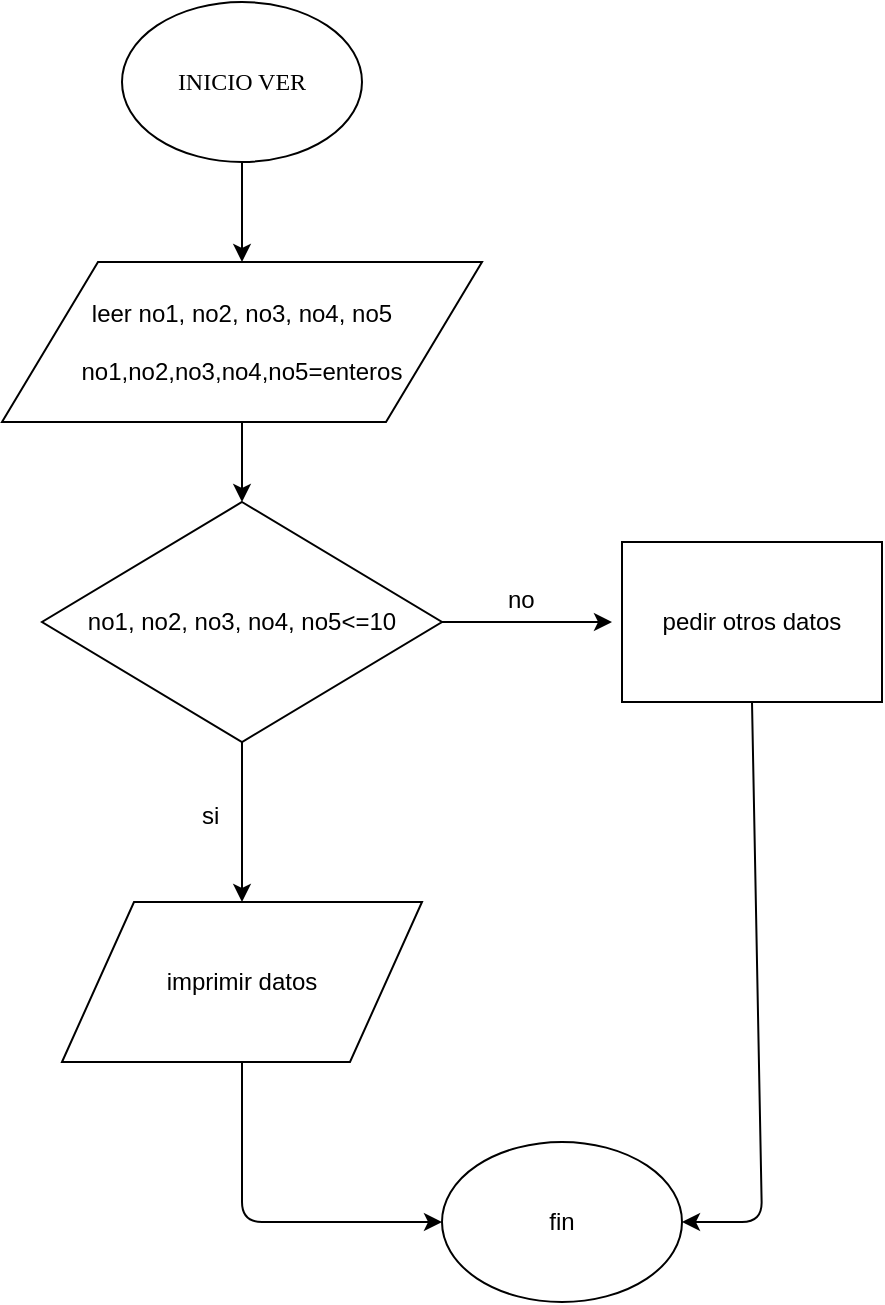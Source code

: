 <mxfile pages="5" version="11.2.5" type="github"><diagram id="EAOa6boStYO5__QVhMZz" name="Page-2"><mxGraphModel dx="830" dy="704" grid="1" gridSize="10" guides="1" tooltips="1" connect="1" arrows="1" fold="1" page="1" pageScale="1" pageWidth="827" pageHeight="1169" math="0" shadow="0"><root><mxCell id="o4rTrAfQJMwkexdsYxAM-0"/><mxCell id="o4rTrAfQJMwkexdsYxAM-1" parent="o4rTrAfQJMwkexdsYxAM-0"/><mxCell id="gjyjgfSuGO4i-wPhQVOp-0" value="&lt;pre&gt;&lt;font face=&quot;Verdana&quot;&gt;INICIO VER&lt;/font&gt;&lt;/pre&gt;" style="ellipse;whiteSpace=wrap;html=1;" vertex="1" parent="o4rTrAfQJMwkexdsYxAM-1"><mxGeometry x="360" y="30" width="120" height="80" as="geometry"/></mxCell><mxCell id="gjyjgfSuGO4i-wPhQVOp-18" value="fin" style="ellipse;whiteSpace=wrap;html=1;" vertex="1" parent="o4rTrAfQJMwkexdsYxAM-1"><mxGeometry x="520" y="600" width="120" height="80" as="geometry"/></mxCell><mxCell id="gjyjgfSuGO4i-wPhQVOp-1" style="edgeStyle=orthogonalEdgeStyle;rounded=0;orthogonalLoop=1;jettySize=auto;html=1;exitX=0.5;exitY=1;exitDx=0;exitDy=0;" edge="1" parent="o4rTrAfQJMwkexdsYxAM-1" source="gjyjgfSuGO4i-wPhQVOp-0" target="gjyjgfSuGO4i-wPhQVOp-2"><mxGeometry relative="1" as="geometry"><mxPoint x="420" y="160" as="targetPoint"/></mxGeometry></mxCell><mxCell id="gjyjgfSuGO4i-wPhQVOp-4" style="edgeStyle=orthogonalEdgeStyle;rounded=0;orthogonalLoop=1;jettySize=auto;html=1;exitX=0.5;exitY=1;exitDx=0;exitDy=0;entryX=0.5;entryY=0;entryDx=0;entryDy=0;" edge="1" parent="o4rTrAfQJMwkexdsYxAM-1" source="gjyjgfSuGO4i-wPhQVOp-2"><mxGeometry relative="1" as="geometry"><mxPoint x="420" y="280" as="targetPoint"/></mxGeometry></mxCell><mxCell id="gjyjgfSuGO4i-wPhQVOp-2" value="leer no1, no2, no3, no4, no5&lt;br&gt;&lt;br&gt;no1,no2,no3,no4,no5=enteros" style="shape=parallelogram;perimeter=parallelogramPerimeter;whiteSpace=wrap;html=1;" vertex="1" parent="o4rTrAfQJMwkexdsYxAM-1"><mxGeometry x="300" y="160" width="240" height="80" as="geometry"/></mxCell><mxCell id="gjyjgfSuGO4i-wPhQVOp-7" value="" style="edgeStyle=orthogonalEdgeStyle;rounded=0;orthogonalLoop=1;jettySize=auto;html=1;entryX=0;entryY=0.5;entryDx=0;entryDy=0;" edge="1" parent="o4rTrAfQJMwkexdsYxAM-1" source="gjyjgfSuGO4i-wPhQVOp-5"><mxGeometry relative="1" as="geometry"><mxPoint x="605" y="340" as="targetPoint"/></mxGeometry></mxCell><mxCell id="gjyjgfSuGO4i-wPhQVOp-9" value="" style="edgeStyle=orthogonalEdgeStyle;rounded=0;orthogonalLoop=1;jettySize=auto;html=1;" edge="1" parent="o4rTrAfQJMwkexdsYxAM-1" source="gjyjgfSuGO4i-wPhQVOp-5"><mxGeometry relative="1" as="geometry"><mxPoint x="420" y="480" as="targetPoint"/></mxGeometry></mxCell><mxCell id="gjyjgfSuGO4i-wPhQVOp-5" value="no1, no2, no3, no4, no5&amp;lt;=10" style="rhombus;whiteSpace=wrap;html=1;" vertex="1" parent="o4rTrAfQJMwkexdsYxAM-1"><mxGeometry x="320" y="280" width="200" height="120" as="geometry"/></mxCell><mxCell id="gjyjgfSuGO4i-wPhQVOp-10" value="no" style="text;html=1;resizable=0;points=[];autosize=1;align=left;verticalAlign=top;spacingTop=-4;" vertex="1" parent="o4rTrAfQJMwkexdsYxAM-1"><mxGeometry x="551" y="319" width="30" height="20" as="geometry"/></mxCell><mxCell id="gjyjgfSuGO4i-wPhQVOp-11" value="si" style="text;html=1;resizable=0;points=[];autosize=1;align=left;verticalAlign=top;spacingTop=-4;" vertex="1" parent="o4rTrAfQJMwkexdsYxAM-1"><mxGeometry x="398" y="427" width="20" height="20" as="geometry"/></mxCell><mxCell id="gjyjgfSuGO4i-wPhQVOp-12" value="imprimir datos" style="shape=parallelogram;perimeter=parallelogramPerimeter;whiteSpace=wrap;html=1;" vertex="1" parent="o4rTrAfQJMwkexdsYxAM-1"><mxGeometry x="330" y="480" width="180" height="80" as="geometry"/></mxCell><mxCell id="gjyjgfSuGO4i-wPhQVOp-15" value="pedir otros datos" style="rounded=0;whiteSpace=wrap;html=1;" vertex="1" parent="o4rTrAfQJMwkexdsYxAM-1"><mxGeometry x="610" y="300" width="130" height="80" as="geometry"/></mxCell><mxCell id="gjyjgfSuGO4i-wPhQVOp-20" value="" style="endArrow=classic;html=1;entryX=0;entryY=0.5;entryDx=0;entryDy=0;exitX=0.5;exitY=1;exitDx=0;exitDy=0;" edge="1" parent="o4rTrAfQJMwkexdsYxAM-1" source="gjyjgfSuGO4i-wPhQVOp-12" target="gjyjgfSuGO4i-wPhQVOp-18"><mxGeometry width="50" height="50" relative="1" as="geometry"><mxPoint x="320" y="750" as="sourcePoint"/><mxPoint x="370" y="700" as="targetPoint"/><Array as="points"><mxPoint x="420" y="640"/></Array></mxGeometry></mxCell><mxCell id="gjyjgfSuGO4i-wPhQVOp-21" value="" style="endArrow=classic;html=1;entryX=1;entryY=0.5;entryDx=0;entryDy=0;exitX=0.5;exitY=1;exitDx=0;exitDy=0;" edge="1" parent="o4rTrAfQJMwkexdsYxAM-1" source="gjyjgfSuGO4i-wPhQVOp-15" target="gjyjgfSuGO4i-wPhQVOp-18"><mxGeometry width="50" height="50" relative="1" as="geometry"><mxPoint x="320" y="750" as="sourcePoint"/><mxPoint x="370" y="700" as="targetPoint"/><Array as="points"><mxPoint x="680" y="640"/></Array></mxGeometry></mxCell></root></mxGraphModel></diagram><diagram id="rBzYNPcxoPpbMtvh7lHF" name="Page-3"><mxGraphModel dx="830" dy="704" grid="1" gridSize="10" guides="1" tooltips="1" connect="1" arrows="1" fold="1" page="1" pageScale="1" pageWidth="827" pageHeight="1169" math="0" shadow="0"><root><mxCell id="BUvI8DIsn0kCJpy9rNrR-0"/><mxCell id="BUvI8DIsn0kCJpy9rNrR-1" parent="BUvI8DIsn0kCJpy9rNrR-0"/><mxCell id="snjhuenKY1E0tKWeEoSO-0" style="edgeStyle=orthogonalEdgeStyle;rounded=0;orthogonalLoop=1;jettySize=auto;html=1;exitX=0.5;exitY=1;exitDx=0;exitDy=0;" edge="1" parent="BUvI8DIsn0kCJpy9rNrR-1" source="Hk0jQ7BKGZ_eXk9iKhJl-0"><mxGeometry relative="1" as="geometry"><mxPoint x="420" y="160" as="targetPoint"/></mxGeometry></mxCell><mxCell id="Hk0jQ7BKGZ_eXk9iKhJl-0" value="inicio prom" style="ellipse;whiteSpace=wrap;html=1;" vertex="1" parent="BUvI8DIsn0kCJpy9rNrR-1"><mxGeometry x="360" y="40" width="120" height="80" as="geometry"/></mxCell><mxCell id="snjhuenKY1E0tKWeEoSO-2" style="edgeStyle=orthogonalEdgeStyle;rounded=0;orthogonalLoop=1;jettySize=auto;html=1;exitX=0.5;exitY=1;exitDx=0;exitDy=0;" edge="1" parent="BUvI8DIsn0kCJpy9rNrR-1" source="snjhuenKY1E0tKWeEoSO-1"><mxGeometry relative="1" as="geometry"><mxPoint x="420" y="280" as="targetPoint"/></mxGeometry></mxCell><mxCell id="snjhuenKY1E0tKWeEoSO-1" value="leer no1,no2,no3,no4,no5" style="shape=parallelogram;perimeter=parallelogramPerimeter;whiteSpace=wrap;html=1;" vertex="1" parent="BUvI8DIsn0kCJpy9rNrR-1"><mxGeometry x="330" y="160" width="180" height="80" as="geometry"/></mxCell><mxCell id="snjhuenKY1E0tKWeEoSO-4" style="edgeStyle=orthogonalEdgeStyle;rounded=0;orthogonalLoop=1;jettySize=auto;html=1;exitX=0.5;exitY=1;exitDx=0;exitDy=0;" edge="1" parent="BUvI8DIsn0kCJpy9rNrR-1" source="snjhuenKY1E0tKWeEoSO-3"><mxGeometry relative="1" as="geometry"><mxPoint x="420" y="390" as="targetPoint"/></mxGeometry></mxCell><mxCell id="snjhuenKY1E0tKWeEoSO-3" value="prom=(no1+no2+no3+mo4+no5)/5&amp;nbsp;" style="rounded=0;whiteSpace=wrap;html=1;" vertex="1" parent="BUvI8DIsn0kCJpy9rNrR-1"><mxGeometry x="320" y="280" width="200" height="80" as="geometry"/></mxCell><mxCell id="snjhuenKY1E0tKWeEoSO-7" style="edgeStyle=orthogonalEdgeStyle;rounded=0;orthogonalLoop=1;jettySize=auto;html=1;exitX=0.5;exitY=1;exitDx=0;exitDy=0;" edge="1" parent="BUvI8DIsn0kCJpy9rNrR-1"><mxGeometry relative="1" as="geometry"><mxPoint x="420" y="480" as="targetPoint"/><mxPoint x="420" y="450" as="sourcePoint"/></mxGeometry></mxCell><mxCell id="snjhuenKY1E0tKWeEoSO-8" value="fin" style="ellipse;whiteSpace=wrap;html=1;" vertex="1" parent="BUvI8DIsn0kCJpy9rNrR-1"><mxGeometry x="360" y="480" width="120" height="80" as="geometry"/></mxCell><mxCell id="EaT_gdtngnYIFCDGSDIz-0" value="imprimir prom" style="shape=parallelogram;perimeter=parallelogramPerimeter;whiteSpace=wrap;html=1;" vertex="1" parent="BUvI8DIsn0kCJpy9rNrR-1"><mxGeometry x="360" y="390" width="120" height="60" as="geometry"/></mxCell></root></mxGraphModel></diagram><diagram id="-z_ZUtpxAWdyn6dJ-ZoQ" name="Page-4"><mxGraphModel dx="830" dy="704" grid="1" gridSize="10" guides="1" tooltips="1" connect="1" arrows="1" fold="1" page="1" pageScale="1" pageWidth="827" pageHeight="1169" math="0" shadow="0"><root><mxCell id="iUpweoAx0MVggWiaLFeY-0"/><mxCell id="iUpweoAx0MVggWiaLFeY-1" parent="iUpweoAx0MVggWiaLFeY-0"/><mxCell id="w5zLf6JhUVY_2iFYL-91-1" style="edgeStyle=orthogonalEdgeStyle;rounded=0;orthogonalLoop=1;jettySize=auto;html=1;exitX=0.5;exitY=1;exitDx=0;exitDy=0;" edge="1" parent="iUpweoAx0MVggWiaLFeY-1" source="qcHpK8EUPHZj0wtaGv8F-0"><mxGeometry relative="1" as="geometry"><mxPoint x="430" y="160" as="targetPoint"/></mxGeometry></mxCell><mxCell id="qcHpK8EUPHZj0wtaGv8F-0" value="inicio porc" style="ellipse;whiteSpace=wrap;html=1;" vertex="1" parent="iUpweoAx0MVggWiaLFeY-1"><mxGeometry x="370" y="40" width="120" height="80" as="geometry"/></mxCell><mxCell id="w5zLf6JhUVY_2iFYL-91-5" style="edgeStyle=orthogonalEdgeStyle;rounded=0;orthogonalLoop=1;jettySize=auto;html=1;exitX=0.5;exitY=1;exitDx=0;exitDy=0;" edge="1" parent="iUpweoAx0MVggWiaLFeY-1" source="w5zLf6JhUVY_2iFYL-91-2"><mxGeometry relative="1" as="geometry"><mxPoint x="430" y="280" as="targetPoint"/></mxGeometry></mxCell><mxCell id="w5zLf6JhUVY_2iFYL-91-2" value="leer prom" style="shape=parallelogram;perimeter=parallelogramPerimeter;whiteSpace=wrap;html=1;" vertex="1" parent="iUpweoAx0MVggWiaLFeY-1"><mxGeometry x="340" y="160" width="180" height="80" as="geometry"/></mxCell><mxCell id="w5zLf6JhUVY_2iFYL-91-7" style="edgeStyle=orthogonalEdgeStyle;rounded=0;orthogonalLoop=1;jettySize=auto;html=1;exitX=0.5;exitY=1;exitDx=0;exitDy=0;" edge="1" parent="iUpweoAx0MVggWiaLFeY-1" source="w5zLf6JhUVY_2iFYL-91-6"><mxGeometry relative="1" as="geometry"><mxPoint x="430" y="380" as="targetPoint"/></mxGeometry></mxCell><mxCell id="w5zLf6JhUVY_2iFYL-91-6" value="porc=prom*100" style="rounded=0;whiteSpace=wrap;html=1;" vertex="1" parent="iUpweoAx0MVggWiaLFeY-1"><mxGeometry x="370" y="280" width="120" height="60" as="geometry"/></mxCell><mxCell id="w5zLf6JhUVY_2iFYL-91-8" value="fin" style="ellipse;whiteSpace=wrap;html=1;" vertex="1" parent="iUpweoAx0MVggWiaLFeY-1"><mxGeometry x="370" y="380" width="120" height="80" as="geometry"/></mxCell></root></mxGraphModel></diagram><diagram id="ohNB4zoo5Rf-OagQqNwk" name="Page-5"><mxGraphModel dx="830" dy="704" grid="1" gridSize="10" guides="1" tooltips="1" connect="1" arrows="1" fold="1" page="1" pageScale="1" pageWidth="827" pageHeight="1169" math="0" shadow="0"><root><mxCell id="cAjFdLGoLUAAGjWYdT2G-0"/><mxCell id="cAjFdLGoLUAAGjWYdT2G-1" parent="cAjFdLGoLUAAGjWYdT2G-0"/><mxCell id="-Rf_vW85VeydlRvtCuwH-33" style="edgeStyle=orthogonalEdgeStyle;rounded=0;orthogonalLoop=1;jettySize=auto;html=1;exitX=0.5;exitY=1;exitDx=0;exitDy=0;" edge="1" parent="cAjFdLGoLUAAGjWYdT2G-1" source="-Rf_vW85VeydlRvtCuwH-34" target="-Rf_vW85VeydlRvtCuwH-36"><mxGeometry relative="1" as="geometry"><mxPoint x="440" y="180" as="targetPoint"/></mxGeometry></mxCell><mxCell id="-Rf_vW85VeydlRvtCuwH-34" value="inicio" style="ellipse;whiteSpace=wrap;html=1;" vertex="1" parent="cAjFdLGoLUAAGjWYdT2G-1"><mxGeometry x="10" y="40" width="120" height="80" as="geometry"/></mxCell><mxCell id="-Rf_vW85VeydlRvtCuwH-35" style="edgeStyle=orthogonalEdgeStyle;rounded=0;orthogonalLoop=1;jettySize=auto;html=1;exitX=0.5;exitY=1;exitDx=0;exitDy=0;" edge="1" parent="cAjFdLGoLUAAGjWYdT2G-1" source="-Rf_vW85VeydlRvtCuwH-36" target="-Rf_vW85VeydlRvtCuwH-39"><mxGeometry relative="1" as="geometry"><mxPoint x="440" y="300" as="targetPoint"/></mxGeometry></mxCell><mxCell id="-Rf_vW85VeydlRvtCuwH-36" value="leer &amp;nbsp;porc" style="shape=parallelogram;perimeter=parallelogramPerimeter;whiteSpace=wrap;html=1;" vertex="1" parent="cAjFdLGoLUAAGjWYdT2G-1"><mxGeometry x="10" y="160" width="120" height="80" as="geometry"/></mxCell><mxCell id="-Rf_vW85VeydlRvtCuwH-37" style="edgeStyle=orthogonalEdgeStyle;rounded=0;orthogonalLoop=1;jettySize=auto;html=1;exitX=0.5;exitY=1;exitDx=0;exitDy=0;entryX=0.5;entryY=0;entryDx=0;entryDy=0;" edge="1" parent="cAjFdLGoLUAAGjWYdT2G-1" source="-Rf_vW85VeydlRvtCuwH-39" target="-Rf_vW85VeydlRvtCuwH-42"><mxGeometry relative="1" as="geometry"><mxPoint x="440" y="420" as="targetPoint"/></mxGeometry></mxCell><mxCell id="-Rf_vW85VeydlRvtCuwH-49" style="edgeStyle=orthogonalEdgeStyle;rounded=0;orthogonalLoop=1;jettySize=auto;html=1;exitX=1;exitY=0.5;exitDx=0;exitDy=0;entryX=0;entryY=0.5;entryDx=0;entryDy=0;" edge="1" parent="cAjFdLGoLUAAGjWYdT2G-1" source="-Rf_vW85VeydlRvtCuwH-39" target="-Rf_vW85VeydlRvtCuwH-45"><mxGeometry relative="1" as="geometry"/></mxCell><mxCell id="-Rf_vW85VeydlRvtCuwH-39" value="porc&amp;lt;=59" style="rhombus;whiteSpace=wrap;html=1;" vertex="1" parent="cAjFdLGoLUAAGjWYdT2G-1"><mxGeometry x="10" y="293" width="120" height="80" as="geometry"/></mxCell><mxCell id="-Rf_vW85VeydlRvtCuwH-40" value="no" style="text;html=1;resizable=0;points=[];autosize=1;align=left;verticalAlign=top;spacingTop=-4;" vertex="1" parent="cAjFdLGoLUAAGjWYdT2G-1"><mxGeometry x="150" y="313" width="30" height="20" as="geometry"/></mxCell><mxCell id="-Rf_vW85VeydlRvtCuwH-41" value="si" style="text;html=1;resizable=0;points=[];autosize=1;align=left;verticalAlign=top;spacingTop=-4;" vertex="1" parent="cAjFdLGoLUAAGjWYdT2G-1"><mxGeometry x="60" y="380" width="20" height="20" as="geometry"/></mxCell><mxCell id="-Rf_vW85VeydlRvtCuwH-42" value="imprimir &quot;reprobado&quot;" style="shape=parallelogram;perimeter=parallelogramPerimeter;whiteSpace=wrap;html=1;" vertex="1" parent="cAjFdLGoLUAAGjWYdT2G-1"><mxGeometry y="407" width="160" height="60" as="geometry"/></mxCell><mxCell id="-Rf_vW85VeydlRvtCuwH-43" style="edgeStyle=orthogonalEdgeStyle;rounded=0;orthogonalLoop=1;jettySize=auto;html=1;exitX=0.5;exitY=1;exitDx=0;exitDy=0;entryX=0.5;entryY=0;entryDx=0;entryDy=0;" edge="1" parent="cAjFdLGoLUAAGjWYdT2G-1" source="-Rf_vW85VeydlRvtCuwH-45" target="-Rf_vW85VeydlRvtCuwH-46"><mxGeometry relative="1" as="geometry"><mxPoint x="601" y="420" as="targetPoint"/></mxGeometry></mxCell><mxCell id="-Rf_vW85VeydlRvtCuwH-50" style="edgeStyle=orthogonalEdgeStyle;rounded=0;orthogonalLoop=1;jettySize=auto;html=1;exitX=1;exitY=0.5;exitDx=0;exitDy=0;" edge="1" parent="cAjFdLGoLUAAGjWYdT2G-1" source="-Rf_vW85VeydlRvtCuwH-45"><mxGeometry relative="1" as="geometry"><mxPoint x="400" y="333" as="targetPoint"/></mxGeometry></mxCell><mxCell id="-Rf_vW85VeydlRvtCuwH-45" value="60&amp;lt;=porc&amp;lt;=69" style="rhombus;whiteSpace=wrap;html=1;" vertex="1" parent="cAjFdLGoLUAAGjWYdT2G-1"><mxGeometry x="200" y="293" width="118" height="80" as="geometry"/></mxCell><mxCell id="-Rf_vW85VeydlRvtCuwH-46" value="imprimir &quot;regular&quot;" style="shape=parallelogram;perimeter=parallelogramPerimeter;whiteSpace=wrap;html=1;" vertex="1" parent="cAjFdLGoLUAAGjWYdT2G-1"><mxGeometry x="184" y="407" width="150" height="60" as="geometry"/></mxCell><mxCell id="-Rf_vW85VeydlRvtCuwH-47" value="si" style="text;html=1;resizable=0;points=[];autosize=1;align=left;verticalAlign=top;spacingTop=-4;" vertex="1" parent="cAjFdLGoLUAAGjWYdT2G-1"><mxGeometry x="239" y="380" width="20" height="20" as="geometry"/></mxCell><mxCell id="-Rf_vW85VeydlRvtCuwH-48" value="no" style="text;html=1;resizable=0;points=[];autosize=1;align=left;verticalAlign=top;spacingTop=-4;" vertex="1" parent="cAjFdLGoLUAAGjWYdT2G-1"><mxGeometry x="334" y="313" width="30" height="20" as="geometry"/></mxCell><mxCell id="-Rf_vW85VeydlRvtCuwH-54" style="edgeStyle=orthogonalEdgeStyle;rounded=0;orthogonalLoop=1;jettySize=auto;html=1;exitX=0.5;exitY=1;exitDx=0;exitDy=0;entryX=0.5;entryY=0;entryDx=0;entryDy=0;" edge="1" parent="cAjFdLGoLUAAGjWYdT2G-1" source="-Rf_vW85VeydlRvtCuwH-53" target="-Rf_vW85VeydlRvtCuwH-55"><mxGeometry relative="1" as="geometry"><mxPoint x="460" y="410" as="targetPoint"/></mxGeometry></mxCell><mxCell id="-Rf_vW85VeydlRvtCuwH-58" style="edgeStyle=orthogonalEdgeStyle;rounded=0;orthogonalLoop=1;jettySize=auto;html=1;exitX=1;exitY=0.5;exitDx=0;exitDy=0;" edge="1" parent="cAjFdLGoLUAAGjWYdT2G-1" source="-Rf_vW85VeydlRvtCuwH-53" target="-Rf_vW85VeydlRvtCuwH-59"><mxGeometry relative="1" as="geometry"><mxPoint x="570" y="333" as="targetPoint"/></mxGeometry></mxCell><mxCell id="-Rf_vW85VeydlRvtCuwH-53" value="70&amp;lt;=porc&amp;lt;=79" style="rhombus;whiteSpace=wrap;html=1;" vertex="1" parent="cAjFdLGoLUAAGjWYdT2G-1"><mxGeometry x="400" y="293" width="120" height="80" as="geometry"/></mxCell><mxCell id="-Rf_vW85VeydlRvtCuwH-55" value="imprimir &quot;bien&quot;" style="shape=parallelogram;perimeter=parallelogramPerimeter;whiteSpace=wrap;html=1;" vertex="1" parent="cAjFdLGoLUAAGjWYdT2G-1"><mxGeometry x="380" y="407" width="160" height="60" as="geometry"/></mxCell><mxCell id="-Rf_vW85VeydlRvtCuwH-60" style="edgeStyle=orthogonalEdgeStyle;rounded=0;orthogonalLoop=1;jettySize=auto;html=1;exitX=1;exitY=0.5;exitDx=0;exitDy=0;" edge="1" parent="cAjFdLGoLUAAGjWYdT2G-1" source="-Rf_vW85VeydlRvtCuwH-59"><mxGeometry relative="1" as="geometry"><mxPoint x="720.649" y="332" as="targetPoint"/></mxGeometry></mxCell><mxCell id="-Rf_vW85VeydlRvtCuwH-64" style="edgeStyle=orthogonalEdgeStyle;rounded=0;orthogonalLoop=1;jettySize=auto;html=1;exitX=0.5;exitY=1;exitDx=0;exitDy=0;entryX=0.5;entryY=0;entryDx=0;entryDy=0;" edge="1" parent="cAjFdLGoLUAAGjWYdT2G-1" source="-Rf_vW85VeydlRvtCuwH-59" target="-Rf_vW85VeydlRvtCuwH-67"><mxGeometry relative="1" as="geometry"><mxPoint x="617" y="400" as="targetPoint"/></mxGeometry></mxCell><mxCell id="-Rf_vW85VeydlRvtCuwH-59" value="80&amp;lt;=porc&amp;lt;=89" style="rhombus;whiteSpace=wrap;html=1;" vertex="1" parent="cAjFdLGoLUAAGjWYdT2G-1"><mxGeometry x="570" y="293" width="94" height="80" as="geometry"/></mxCell><mxCell id="-Rf_vW85VeydlRvtCuwH-66" value="90&amp;lt;=porc&amp;lt;=100" style="rounded=0;whiteSpace=wrap;html=1;" vertex="1" parent="cAjFdLGoLUAAGjWYdT2G-1"><mxGeometry x="720" y="303" width="107" height="60" as="geometry"/></mxCell><mxCell id="-Rf_vW85VeydlRvtCuwH-67" value="imprimir &quot;muy bien&quot;" style="shape=parallelogram;perimeter=parallelogramPerimeter;whiteSpace=wrap;html=1;" vertex="1" parent="cAjFdLGoLUAAGjWYdT2G-1"><mxGeometry x="551.5" y="407" width="127" height="60" as="geometry"/></mxCell><mxCell id="-Rf_vW85VeydlRvtCuwH-68" value="imprimir &quot;excelente&quot;" style="shape=parallelogram;perimeter=parallelogramPerimeter;whiteSpace=wrap;html=1;" vertex="1" parent="cAjFdLGoLUAAGjWYdT2G-1"><mxGeometry x="690" y="407" width="137" height="60" as="geometry"/></mxCell><mxCell id="-Rf_vW85VeydlRvtCuwH-72" value="" style="endArrow=classic;html=1;entryX=0.5;entryY=0;entryDx=0;entryDy=0;exitX=0.5;exitY=1;exitDx=0;exitDy=0;" edge="1" parent="cAjFdLGoLUAAGjWYdT2G-1" source="-Rf_vW85VeydlRvtCuwH-66" target="-Rf_vW85VeydlRvtCuwH-68"><mxGeometry width="50" height="50" relative="1" as="geometry"><mxPoint x="660" y="407" as="sourcePoint"/><mxPoint x="710" y="357" as="targetPoint"/></mxGeometry></mxCell><mxCell id="-Rf_vW85VeydlRvtCuwH-73" value="" style="endArrow=none;html=1;entryX=0.5;entryY=1;entryDx=0;entryDy=0;" edge="1" parent="cAjFdLGoLUAAGjWYdT2G-1" target="-Rf_vW85VeydlRvtCuwH-42"><mxGeometry width="50" height="50" relative="1" as="geometry"><mxPoint x="80" y="520" as="sourcePoint"/><mxPoint x="60" y="490" as="targetPoint"/></mxGeometry></mxCell><mxCell id="-Rf_vW85VeydlRvtCuwH-74" value="" style="endArrow=none;html=1;entryX=0.5;entryY=1;entryDx=0;entryDy=0;" edge="1" parent="cAjFdLGoLUAAGjWYdT2G-1" target="-Rf_vW85VeydlRvtCuwH-46"><mxGeometry width="50" height="50" relative="1" as="geometry"><mxPoint x="259" y="520" as="sourcePoint"/><mxPoint x="60" y="540" as="targetPoint"/></mxGeometry></mxCell><mxCell id="-Rf_vW85VeydlRvtCuwH-75" value="" style="endArrow=none;html=1;entryX=0.5;entryY=1;entryDx=0;entryDy=0;" edge="1" parent="cAjFdLGoLUAAGjWYdT2G-1" target="-Rf_vW85VeydlRvtCuwH-55"><mxGeometry width="50" height="50" relative="1" as="geometry"><mxPoint x="460" y="520" as="sourcePoint"/><mxPoint x="480" y="480" as="targetPoint"/></mxGeometry></mxCell><mxCell id="-Rf_vW85VeydlRvtCuwH-76" value="" style="endArrow=none;html=1;entryX=0.5;entryY=1;entryDx=0;entryDy=0;" edge="1" parent="cAjFdLGoLUAAGjWYdT2G-1" target="-Rf_vW85VeydlRvtCuwH-67"><mxGeometry width="50" height="50" relative="1" as="geometry"><mxPoint x="615" y="520" as="sourcePoint"/><mxPoint x="630" y="480" as="targetPoint"/></mxGeometry></mxCell><mxCell id="-Rf_vW85VeydlRvtCuwH-77" value="" style="endArrow=none;html=1;entryX=0.5;entryY=1;entryDx=0;entryDy=0;" edge="1" parent="cAjFdLGoLUAAGjWYdT2G-1" target="-Rf_vW85VeydlRvtCuwH-68"><mxGeometry width="50" height="50" relative="1" as="geometry"><mxPoint x="759" y="517" as="sourcePoint"/><mxPoint x="770" y="467" as="targetPoint"/></mxGeometry></mxCell><mxCell id="-Rf_vW85VeydlRvtCuwH-78" value="" style="endArrow=none;html=1;" edge="1" parent="cAjFdLGoLUAAGjWYdT2G-1"><mxGeometry width="50" height="50" relative="1" as="geometry"><mxPoint x="80" y="520" as="sourcePoint"/><mxPoint x="760" y="520" as="targetPoint"/></mxGeometry></mxCell><mxCell id="-Rf_vW85VeydlRvtCuwH-79" value="" style="endArrow=classic;html=1;entryX=0.5;entryY=0;entryDx=0;entryDy=0;" edge="1" parent="cAjFdLGoLUAAGjWYdT2G-1" target="-Rf_vW85VeydlRvtCuwH-81"><mxGeometry width="50" height="50" relative="1" as="geometry"><mxPoint x="390" y="520" as="sourcePoint"/><mxPoint x="390" y="590" as="targetPoint"/></mxGeometry></mxCell><mxCell id="-Rf_vW85VeydlRvtCuwH-81" value="fin" style="ellipse;whiteSpace=wrap;html=1;" vertex="1" parent="cAjFdLGoLUAAGjWYdT2G-1"><mxGeometry x="330" y="600" width="120" height="80" as="geometry"/></mxCell></root></mxGraphModel></diagram><diagram id="F5ifN5S5EhIwra5AJa9q" name="Page-6"><mxGraphModel dx="2377" dy="1407" grid="1" gridSize="10" guides="1" tooltips="1" connect="1" arrows="1" fold="1" page="1" pageScale="1" pageWidth="1600" pageHeight="1600" math="0" shadow="0"><root><mxCell id="KTtsj1-PpWdPx9aSSI2t-0"/><mxCell id="KTtsj1-PpWdPx9aSSI2t-1" parent="KTtsj1-PpWdPx9aSSI2t-0"/><mxCell id="1bKUIT1K0Lr7TfWTUrkt-2" value="&lt;pre&gt;&lt;font face=&quot;Verdana&quot;&gt;INICIO VER&lt;/font&gt;&lt;/pre&gt;" style="ellipse;whiteSpace=wrap;html=1;" vertex="1" parent="KTtsj1-PpWdPx9aSSI2t-1"><mxGeometry x="210" y="8" width="120" height="80" as="geometry"/></mxCell><mxCell id="1bKUIT1K0Lr7TfWTUrkt-3" value="fin" style="ellipse;whiteSpace=wrap;html=1;" vertex="1" parent="KTtsj1-PpWdPx9aSSI2t-1"><mxGeometry x="370" y="578" width="120" height="80" as="geometry"/></mxCell><mxCell id="1bKUIT1K0Lr7TfWTUrkt-4" style="edgeStyle=orthogonalEdgeStyle;rounded=0;orthogonalLoop=1;jettySize=auto;html=1;exitX=0.5;exitY=1;exitDx=0;exitDy=0;" edge="1" parent="KTtsj1-PpWdPx9aSSI2t-1" source="1bKUIT1K0Lr7TfWTUrkt-2" target="1bKUIT1K0Lr7TfWTUrkt-6"><mxGeometry relative="1" as="geometry"><mxPoint x="270" y="138" as="targetPoint"/></mxGeometry></mxCell><mxCell id="1bKUIT1K0Lr7TfWTUrkt-5" style="edgeStyle=orthogonalEdgeStyle;rounded=0;orthogonalLoop=1;jettySize=auto;html=1;exitX=0.5;exitY=1;exitDx=0;exitDy=0;entryX=0.5;entryY=0;entryDx=0;entryDy=0;" edge="1" parent="KTtsj1-PpWdPx9aSSI2t-1" source="1bKUIT1K0Lr7TfWTUrkt-6"><mxGeometry relative="1" as="geometry"><mxPoint x="270" y="258" as="targetPoint"/></mxGeometry></mxCell><mxCell id="1bKUIT1K0Lr7TfWTUrkt-6" value="leer no1, no2, no3, no4, no5&lt;br&gt;&lt;br&gt;no1,no2,no3,no4,no5=enteros" style="shape=parallelogram;perimeter=parallelogramPerimeter;whiteSpace=wrap;html=1;" vertex="1" parent="KTtsj1-PpWdPx9aSSI2t-1"><mxGeometry x="150" y="138" width="240" height="80" as="geometry"/></mxCell><mxCell id="1bKUIT1K0Lr7TfWTUrkt-7" value="" style="edgeStyle=orthogonalEdgeStyle;rounded=0;orthogonalLoop=1;jettySize=auto;html=1;entryX=0;entryY=0.5;entryDx=0;entryDy=0;" edge="1" parent="KTtsj1-PpWdPx9aSSI2t-1" source="1bKUIT1K0Lr7TfWTUrkt-9"><mxGeometry relative="1" as="geometry"><mxPoint x="455" y="318" as="targetPoint"/></mxGeometry></mxCell><mxCell id="1bKUIT1K0Lr7TfWTUrkt-8" value="" style="edgeStyle=orthogonalEdgeStyle;rounded=0;orthogonalLoop=1;jettySize=auto;html=1;" edge="1" parent="KTtsj1-PpWdPx9aSSI2t-1" source="1bKUIT1K0Lr7TfWTUrkt-9"><mxGeometry relative="1" as="geometry"><mxPoint x="270" y="458" as="targetPoint"/></mxGeometry></mxCell><mxCell id="1bKUIT1K0Lr7TfWTUrkt-9" value="no1, no2, no3, no4, no5&amp;lt;=10" style="rhombus;whiteSpace=wrap;html=1;" vertex="1" parent="KTtsj1-PpWdPx9aSSI2t-1"><mxGeometry x="170" y="258" width="200" height="120" as="geometry"/></mxCell><mxCell id="1bKUIT1K0Lr7TfWTUrkt-10" value="no" style="text;html=1;resizable=0;points=[];autosize=1;align=left;verticalAlign=top;spacingTop=-4;" vertex="1" parent="KTtsj1-PpWdPx9aSSI2t-1"><mxGeometry x="401" y="297" width="30" height="20" as="geometry"/></mxCell><mxCell id="1bKUIT1K0Lr7TfWTUrkt-11" value="si" style="text;html=1;resizable=0;points=[];autosize=1;align=left;verticalAlign=top;spacingTop=-4;" vertex="1" parent="KTtsj1-PpWdPx9aSSI2t-1"><mxGeometry x="248" y="405" width="20" height="20" as="geometry"/></mxCell><mxCell id="1bKUIT1K0Lr7TfWTUrkt-12" value="imprimir datos" style="shape=parallelogram;perimeter=parallelogramPerimeter;whiteSpace=wrap;html=1;" vertex="1" parent="KTtsj1-PpWdPx9aSSI2t-1"><mxGeometry x="180" y="458" width="180" height="80" as="geometry"/></mxCell><mxCell id="1bKUIT1K0Lr7TfWTUrkt-13" value="pedir otros datos" style="rounded=0;whiteSpace=wrap;html=1;" vertex="1" parent="KTtsj1-PpWdPx9aSSI2t-1"><mxGeometry x="460" y="278" width="130" height="80" as="geometry"/></mxCell><mxCell id="1bKUIT1K0Lr7TfWTUrkt-14" value="" style="endArrow=classic;html=1;entryX=0;entryY=0.5;entryDx=0;entryDy=0;exitX=0.5;exitY=1;exitDx=0;exitDy=0;" edge="1" parent="KTtsj1-PpWdPx9aSSI2t-1" source="1bKUIT1K0Lr7TfWTUrkt-12" target="1bKUIT1K0Lr7TfWTUrkt-3"><mxGeometry width="50" height="50" relative="1" as="geometry"><mxPoint x="170" y="728" as="sourcePoint"/><mxPoint x="220" y="678" as="targetPoint"/><Array as="points"><mxPoint x="270" y="618"/></Array></mxGeometry></mxCell><mxCell id="1bKUIT1K0Lr7TfWTUrkt-15" value="" style="endArrow=classic;html=1;entryX=1;entryY=0.5;entryDx=0;entryDy=0;exitX=0.5;exitY=1;exitDx=0;exitDy=0;" edge="1" parent="KTtsj1-PpWdPx9aSSI2t-1" source="1bKUIT1K0Lr7TfWTUrkt-13" target="1bKUIT1K0Lr7TfWTUrkt-3"><mxGeometry width="50" height="50" relative="1" as="geometry"><mxPoint x="170" y="728" as="sourcePoint"/><mxPoint x="220" y="678" as="targetPoint"/><Array as="points"><mxPoint x="530" y="618"/></Array></mxGeometry></mxCell><mxCell id="28ceg2dha84L3nJ-KFI8-9" style="edgeStyle=orthogonalEdgeStyle;rounded=0;orthogonalLoop=1;jettySize=auto;html=1;exitX=0.5;exitY=1;exitDx=0;exitDy=0;" edge="1" parent="KTtsj1-PpWdPx9aSSI2t-1" source="28ceg2dha84L3nJ-KFI8-10"><mxGeometry relative="1" as="geometry"><mxPoint x="810" y="140" as="targetPoint"/></mxGeometry></mxCell><mxCell id="28ceg2dha84L3nJ-KFI8-10" value="inicio prom" style="ellipse;whiteSpace=wrap;html=1;" vertex="1" parent="KTtsj1-PpWdPx9aSSI2t-1"><mxGeometry x="750" y="20" width="120" height="80" as="geometry"/></mxCell><mxCell id="28ceg2dha84L3nJ-KFI8-11" style="edgeStyle=orthogonalEdgeStyle;rounded=0;orthogonalLoop=1;jettySize=auto;html=1;exitX=0.5;exitY=1;exitDx=0;exitDy=0;" edge="1" parent="KTtsj1-PpWdPx9aSSI2t-1" source="28ceg2dha84L3nJ-KFI8-12"><mxGeometry relative="1" as="geometry"><mxPoint x="810" y="260" as="targetPoint"/></mxGeometry></mxCell><mxCell id="28ceg2dha84L3nJ-KFI8-12" value="leer no1,no2,no3,no4,no5" style="shape=parallelogram;perimeter=parallelogramPerimeter;whiteSpace=wrap;html=1;" vertex="1" parent="KTtsj1-PpWdPx9aSSI2t-1"><mxGeometry x="720" y="140" width="180" height="80" as="geometry"/></mxCell><mxCell id="28ceg2dha84L3nJ-KFI8-13" style="edgeStyle=orthogonalEdgeStyle;rounded=0;orthogonalLoop=1;jettySize=auto;html=1;exitX=0.5;exitY=1;exitDx=0;exitDy=0;" edge="1" parent="KTtsj1-PpWdPx9aSSI2t-1" source="28ceg2dha84L3nJ-KFI8-14"><mxGeometry relative="1" as="geometry"><mxPoint x="810" y="370" as="targetPoint"/></mxGeometry></mxCell><mxCell id="28ceg2dha84L3nJ-KFI8-14" value="prom=(no1+no2+no3+mo4+no5)/5&amp;nbsp;" style="rounded=0;whiteSpace=wrap;html=1;" vertex="1" parent="KTtsj1-PpWdPx9aSSI2t-1"><mxGeometry x="710" y="260" width="200" height="80" as="geometry"/></mxCell><mxCell id="28ceg2dha84L3nJ-KFI8-15" style="edgeStyle=orthogonalEdgeStyle;rounded=0;orthogonalLoop=1;jettySize=auto;html=1;exitX=0.5;exitY=1;exitDx=0;exitDy=0;" edge="1" parent="KTtsj1-PpWdPx9aSSI2t-1"><mxGeometry relative="1" as="geometry"><mxPoint x="810" y="460" as="targetPoint"/><mxPoint x="810" y="430" as="sourcePoint"/></mxGeometry></mxCell><mxCell id="28ceg2dha84L3nJ-KFI8-16" value="fin" style="ellipse;whiteSpace=wrap;html=1;" vertex="1" parent="KTtsj1-PpWdPx9aSSI2t-1"><mxGeometry x="750" y="460" width="120" height="80" as="geometry"/></mxCell><mxCell id="28ceg2dha84L3nJ-KFI8-17" value="imprimir prom" style="shape=parallelogram;perimeter=parallelogramPerimeter;whiteSpace=wrap;html=1;" vertex="1" parent="KTtsj1-PpWdPx9aSSI2t-1"><mxGeometry x="750" y="370" width="120" height="60" as="geometry"/></mxCell><mxCell id="A0yfl9sTKQ3NAH5bDzM6-0" style="edgeStyle=orthogonalEdgeStyle;rounded=0;orthogonalLoop=1;jettySize=auto;html=1;exitX=0.5;exitY=1;exitDx=0;exitDy=0;" edge="1" parent="KTtsj1-PpWdPx9aSSI2t-1" source="A0yfl9sTKQ3NAH5bDzM6-1"><mxGeometry relative="1" as="geometry"><mxPoint x="1070" y="140" as="targetPoint"/></mxGeometry></mxCell><mxCell id="A0yfl9sTKQ3NAH5bDzM6-1" value="inicio porc" style="ellipse;whiteSpace=wrap;html=1;" vertex="1" parent="KTtsj1-PpWdPx9aSSI2t-1"><mxGeometry x="1010" y="20" width="120" height="80" as="geometry"/></mxCell><mxCell id="A0yfl9sTKQ3NAH5bDzM6-2" style="edgeStyle=orthogonalEdgeStyle;rounded=0;orthogonalLoop=1;jettySize=auto;html=1;exitX=0.5;exitY=1;exitDx=0;exitDy=0;" edge="1" parent="KTtsj1-PpWdPx9aSSI2t-1" source="A0yfl9sTKQ3NAH5bDzM6-3"><mxGeometry relative="1" as="geometry"><mxPoint x="1070" y="260" as="targetPoint"/></mxGeometry></mxCell><mxCell id="A0yfl9sTKQ3NAH5bDzM6-3" value="leer prom" style="shape=parallelogram;perimeter=parallelogramPerimeter;whiteSpace=wrap;html=1;" vertex="1" parent="KTtsj1-PpWdPx9aSSI2t-1"><mxGeometry x="980" y="140" width="180" height="80" as="geometry"/></mxCell><mxCell id="A0yfl9sTKQ3NAH5bDzM6-4" style="edgeStyle=orthogonalEdgeStyle;rounded=0;orthogonalLoop=1;jettySize=auto;html=1;exitX=0.5;exitY=1;exitDx=0;exitDy=0;" edge="1" parent="KTtsj1-PpWdPx9aSSI2t-1" source="A0yfl9sTKQ3NAH5bDzM6-5"><mxGeometry relative="1" as="geometry"><mxPoint x="1070" y="360" as="targetPoint"/></mxGeometry></mxCell><mxCell id="A0yfl9sTKQ3NAH5bDzM6-5" value="porc=prom*100" style="rounded=0;whiteSpace=wrap;html=1;" vertex="1" parent="KTtsj1-PpWdPx9aSSI2t-1"><mxGeometry x="1010" y="260" width="120" height="60" as="geometry"/></mxCell><mxCell id="A0yfl9sTKQ3NAH5bDzM6-6" value="fin" style="ellipse;whiteSpace=wrap;html=1;" vertex="1" parent="KTtsj1-PpWdPx9aSSI2t-1"><mxGeometry x="1010" y="360" width="120" height="80" as="geometry"/></mxCell><mxCell id="62JkGHhUlw_DxeM6OZTc-0" style="edgeStyle=orthogonalEdgeStyle;rounded=0;orthogonalLoop=1;jettySize=auto;html=1;exitX=0.5;exitY=1;exitDx=0;exitDy=0;" edge="1" parent="KTtsj1-PpWdPx9aSSI2t-1" source="62JkGHhUlw_DxeM6OZTc-1" target="62JkGHhUlw_DxeM6OZTc-3"><mxGeometry relative="1" as="geometry"><mxPoint x="1679.429" y="150" as="targetPoint"/></mxGeometry></mxCell><mxCell id="62JkGHhUlw_DxeM6OZTc-1" value="inicio" style="ellipse;whiteSpace=wrap;html=1;" vertex="1" parent="KTtsj1-PpWdPx9aSSI2t-1"><mxGeometry x="1249.429" y="10" width="120" height="80" as="geometry"/></mxCell><mxCell id="62JkGHhUlw_DxeM6OZTc-2" style="edgeStyle=orthogonalEdgeStyle;rounded=0;orthogonalLoop=1;jettySize=auto;html=1;exitX=0.5;exitY=1;exitDx=0;exitDy=0;" edge="1" parent="KTtsj1-PpWdPx9aSSI2t-1" source="62JkGHhUlw_DxeM6OZTc-3" target="62JkGHhUlw_DxeM6OZTc-6"><mxGeometry relative="1" as="geometry"><mxPoint x="1679.429" y="270" as="targetPoint"/></mxGeometry></mxCell><mxCell id="62JkGHhUlw_DxeM6OZTc-3" value="leer &amp;nbsp;porc" style="shape=parallelogram;perimeter=parallelogramPerimeter;whiteSpace=wrap;html=1;" vertex="1" parent="KTtsj1-PpWdPx9aSSI2t-1"><mxGeometry x="1249.429" y="130" width="120" height="80" as="geometry"/></mxCell><mxCell id="62JkGHhUlw_DxeM6OZTc-4" style="edgeStyle=orthogonalEdgeStyle;rounded=0;orthogonalLoop=1;jettySize=auto;html=1;exitX=0.5;exitY=1;exitDx=0;exitDy=0;entryX=0.5;entryY=0;entryDx=0;entryDy=0;" edge="1" parent="KTtsj1-PpWdPx9aSSI2t-1" source="62JkGHhUlw_DxeM6OZTc-6" target="62JkGHhUlw_DxeM6OZTc-9"><mxGeometry relative="1" as="geometry"><mxPoint x="1679.429" y="390" as="targetPoint"/></mxGeometry></mxCell><mxCell id="62JkGHhUlw_DxeM6OZTc-5" style="edgeStyle=orthogonalEdgeStyle;rounded=0;orthogonalLoop=1;jettySize=auto;html=1;exitX=1;exitY=0.5;exitDx=0;exitDy=0;entryX=0;entryY=0.5;entryDx=0;entryDy=0;" edge="1" parent="KTtsj1-PpWdPx9aSSI2t-1" source="62JkGHhUlw_DxeM6OZTc-6" target="62JkGHhUlw_DxeM6OZTc-12"><mxGeometry relative="1" as="geometry"/></mxCell><mxCell id="62JkGHhUlw_DxeM6OZTc-6" value="porc&amp;lt;=59" style="rhombus;whiteSpace=wrap;html=1;" vertex="1" parent="KTtsj1-PpWdPx9aSSI2t-1"><mxGeometry x="1249.429" y="263" width="120" height="80" as="geometry"/></mxCell><mxCell id="62JkGHhUlw_DxeM6OZTc-7" value="no" style="text;html=1;resizable=0;points=[];autosize=1;align=left;verticalAlign=top;spacingTop=-4;" vertex="1" parent="KTtsj1-PpWdPx9aSSI2t-1"><mxGeometry x="1389.429" y="283" width="30" height="20" as="geometry"/></mxCell><mxCell id="62JkGHhUlw_DxeM6OZTc-8" value="si" style="text;html=1;resizable=0;points=[];autosize=1;align=left;verticalAlign=top;spacingTop=-4;" vertex="1" parent="KTtsj1-PpWdPx9aSSI2t-1"><mxGeometry x="1299.429" y="350" width="20" height="20" as="geometry"/></mxCell><mxCell id="62JkGHhUlw_DxeM6OZTc-9" value="imprimir &quot;reprobado&quot;" style="shape=parallelogram;perimeter=parallelogramPerimeter;whiteSpace=wrap;html=1;" vertex="1" parent="KTtsj1-PpWdPx9aSSI2t-1"><mxGeometry x="1239.429" y="377" width="160" height="60" as="geometry"/></mxCell><mxCell id="62JkGHhUlw_DxeM6OZTc-10" style="edgeStyle=orthogonalEdgeStyle;rounded=0;orthogonalLoop=1;jettySize=auto;html=1;exitX=0.5;exitY=1;exitDx=0;exitDy=0;entryX=0.5;entryY=0;entryDx=0;entryDy=0;" edge="1" parent="KTtsj1-PpWdPx9aSSI2t-1" source="62JkGHhUlw_DxeM6OZTc-12" target="62JkGHhUlw_DxeM6OZTc-13"><mxGeometry relative="1" as="geometry"><mxPoint x="1840.429" y="390" as="targetPoint"/></mxGeometry></mxCell><mxCell id="62JkGHhUlw_DxeM6OZTc-11" style="edgeStyle=orthogonalEdgeStyle;rounded=0;orthogonalLoop=1;jettySize=auto;html=1;exitX=1;exitY=0.5;exitDx=0;exitDy=0;" edge="1" parent="KTtsj1-PpWdPx9aSSI2t-1" source="62JkGHhUlw_DxeM6OZTc-12"><mxGeometry relative="1" as="geometry"><mxPoint x="1639.429" y="303" as="targetPoint"/></mxGeometry></mxCell><mxCell id="62JkGHhUlw_DxeM6OZTc-12" value="60&amp;lt;=porc&amp;lt;=69" style="rhombus;whiteSpace=wrap;html=1;" vertex="1" parent="KTtsj1-PpWdPx9aSSI2t-1"><mxGeometry x="1439.429" y="263" width="118" height="80" as="geometry"/></mxCell><mxCell id="62JkGHhUlw_DxeM6OZTc-13" value="imprimir &quot;regular&quot;" style="shape=parallelogram;perimeter=parallelogramPerimeter;whiteSpace=wrap;html=1;" vertex="1" parent="KTtsj1-PpWdPx9aSSI2t-1"><mxGeometry x="1423.429" y="377" width="150" height="60" as="geometry"/></mxCell><mxCell id="62JkGHhUlw_DxeM6OZTc-14" value="si" style="text;html=1;resizable=0;points=[];autosize=1;align=left;verticalAlign=top;spacingTop=-4;" vertex="1" parent="KTtsj1-PpWdPx9aSSI2t-1"><mxGeometry x="1478.429" y="350" width="20" height="20" as="geometry"/></mxCell><mxCell id="62JkGHhUlw_DxeM6OZTc-15" value="no" style="text;html=1;resizable=0;points=[];autosize=1;align=left;verticalAlign=top;spacingTop=-4;" vertex="1" parent="KTtsj1-PpWdPx9aSSI2t-1"><mxGeometry x="1573.429" y="283" width="30" height="20" as="geometry"/></mxCell><mxCell id="62JkGHhUlw_DxeM6OZTc-16" style="edgeStyle=orthogonalEdgeStyle;rounded=0;orthogonalLoop=1;jettySize=auto;html=1;exitX=0.5;exitY=1;exitDx=0;exitDy=0;entryX=0.5;entryY=0;entryDx=0;entryDy=0;" edge="1" parent="KTtsj1-PpWdPx9aSSI2t-1" source="62JkGHhUlw_DxeM6OZTc-18" target="62JkGHhUlw_DxeM6OZTc-19"><mxGeometry relative="1" as="geometry"><mxPoint x="1699.429" y="380" as="targetPoint"/></mxGeometry></mxCell><mxCell id="62JkGHhUlw_DxeM6OZTc-17" style="edgeStyle=orthogonalEdgeStyle;rounded=0;orthogonalLoop=1;jettySize=auto;html=1;exitX=1;exitY=0.5;exitDx=0;exitDy=0;" edge="1" parent="KTtsj1-PpWdPx9aSSI2t-1" source="62JkGHhUlw_DxeM6OZTc-18" target="62JkGHhUlw_DxeM6OZTc-22"><mxGeometry relative="1" as="geometry"><mxPoint x="1809.429" y="303" as="targetPoint"/></mxGeometry></mxCell><mxCell id="62JkGHhUlw_DxeM6OZTc-18" value="70&amp;lt;=porc&amp;lt;=79" style="rhombus;whiteSpace=wrap;html=1;" vertex="1" parent="KTtsj1-PpWdPx9aSSI2t-1"><mxGeometry x="1639.429" y="263" width="120" height="80" as="geometry"/></mxCell><mxCell id="62JkGHhUlw_DxeM6OZTc-19" value="imprimir &quot;bien&quot;" style="shape=parallelogram;perimeter=parallelogramPerimeter;whiteSpace=wrap;html=1;" vertex="1" parent="KTtsj1-PpWdPx9aSSI2t-1"><mxGeometry x="1619.429" y="377" width="160" height="60" as="geometry"/></mxCell><mxCell id="62JkGHhUlw_DxeM6OZTc-20" style="edgeStyle=orthogonalEdgeStyle;rounded=0;orthogonalLoop=1;jettySize=auto;html=1;exitX=1;exitY=0.5;exitDx=0;exitDy=0;" edge="1" parent="KTtsj1-PpWdPx9aSSI2t-1" source="62JkGHhUlw_DxeM6OZTc-22"><mxGeometry relative="1" as="geometry"><mxPoint x="1960.078" y="302" as="targetPoint"/></mxGeometry></mxCell><mxCell id="62JkGHhUlw_DxeM6OZTc-21" style="edgeStyle=orthogonalEdgeStyle;rounded=0;orthogonalLoop=1;jettySize=auto;html=1;exitX=0.5;exitY=1;exitDx=0;exitDy=0;entryX=0.5;entryY=0;entryDx=0;entryDy=0;" edge="1" parent="KTtsj1-PpWdPx9aSSI2t-1" source="62JkGHhUlw_DxeM6OZTc-22" target="62JkGHhUlw_DxeM6OZTc-24"><mxGeometry relative="1" as="geometry"><mxPoint x="1856.429" y="370" as="targetPoint"/></mxGeometry></mxCell><mxCell id="62JkGHhUlw_DxeM6OZTc-22" value="80&amp;lt;=porc&amp;lt;=89" style="rhombus;whiteSpace=wrap;html=1;" vertex="1" parent="KTtsj1-PpWdPx9aSSI2t-1"><mxGeometry x="1809.429" y="263" width="94" height="80" as="geometry"/></mxCell><mxCell id="62JkGHhUlw_DxeM6OZTc-23" value="90&amp;lt;=porc&amp;lt;=100" style="rounded=0;whiteSpace=wrap;html=1;" vertex="1" parent="KTtsj1-PpWdPx9aSSI2t-1"><mxGeometry x="1959.429" y="273" width="107" height="60" as="geometry"/></mxCell><mxCell id="62JkGHhUlw_DxeM6OZTc-24" value="imprimir &quot;muy bien&quot;" style="shape=parallelogram;perimeter=parallelogramPerimeter;whiteSpace=wrap;html=1;" vertex="1" parent="KTtsj1-PpWdPx9aSSI2t-1"><mxGeometry x="1790.929" y="377" width="127" height="60" as="geometry"/></mxCell><mxCell id="62JkGHhUlw_DxeM6OZTc-25" value="imprimir &quot;excelente&quot;" style="shape=parallelogram;perimeter=parallelogramPerimeter;whiteSpace=wrap;html=1;" vertex="1" parent="KTtsj1-PpWdPx9aSSI2t-1"><mxGeometry x="1929.429" y="377" width="137" height="60" as="geometry"/></mxCell><mxCell id="62JkGHhUlw_DxeM6OZTc-26" value="" style="endArrow=classic;html=1;entryX=0.5;entryY=0;entryDx=0;entryDy=0;exitX=0.5;exitY=1;exitDx=0;exitDy=0;" edge="1" parent="KTtsj1-PpWdPx9aSSI2t-1" source="62JkGHhUlw_DxeM6OZTc-23" target="62JkGHhUlw_DxeM6OZTc-25"><mxGeometry width="50" height="50" relative="1" as="geometry"><mxPoint x="1899.429" y="377" as="sourcePoint"/><mxPoint x="1949.429" y="327" as="targetPoint"/></mxGeometry></mxCell><mxCell id="62JkGHhUlw_DxeM6OZTc-27" value="" style="endArrow=none;html=1;entryX=0.5;entryY=1;entryDx=0;entryDy=0;" edge="1" parent="KTtsj1-PpWdPx9aSSI2t-1" target="62JkGHhUlw_DxeM6OZTc-9"><mxGeometry width="50" height="50" relative="1" as="geometry"><mxPoint x="1319.429" y="490" as="sourcePoint"/><mxPoint x="1299.429" y="460" as="targetPoint"/></mxGeometry></mxCell><mxCell id="62JkGHhUlw_DxeM6OZTc-28" value="" style="endArrow=none;html=1;entryX=0.5;entryY=1;entryDx=0;entryDy=0;" edge="1" parent="KTtsj1-PpWdPx9aSSI2t-1" target="62JkGHhUlw_DxeM6OZTc-13"><mxGeometry width="50" height="50" relative="1" as="geometry"><mxPoint x="1498.429" y="490" as="sourcePoint"/><mxPoint x="1299.429" y="510" as="targetPoint"/></mxGeometry></mxCell><mxCell id="62JkGHhUlw_DxeM6OZTc-29" value="" style="endArrow=none;html=1;entryX=0.5;entryY=1;entryDx=0;entryDy=0;" edge="1" parent="KTtsj1-PpWdPx9aSSI2t-1" target="62JkGHhUlw_DxeM6OZTc-19"><mxGeometry width="50" height="50" relative="1" as="geometry"><mxPoint x="1699.429" y="490" as="sourcePoint"/><mxPoint x="1719.429" y="450" as="targetPoint"/></mxGeometry></mxCell><mxCell id="62JkGHhUlw_DxeM6OZTc-30" value="" style="endArrow=none;html=1;entryX=0.5;entryY=1;entryDx=0;entryDy=0;" edge="1" parent="KTtsj1-PpWdPx9aSSI2t-1" target="62JkGHhUlw_DxeM6OZTc-24"><mxGeometry width="50" height="50" relative="1" as="geometry"><mxPoint x="1854.429" y="490" as="sourcePoint"/><mxPoint x="1869.429" y="450" as="targetPoint"/></mxGeometry></mxCell><mxCell id="62JkGHhUlw_DxeM6OZTc-31" value="" style="endArrow=none;html=1;entryX=0.5;entryY=1;entryDx=0;entryDy=0;" edge="1" parent="KTtsj1-PpWdPx9aSSI2t-1" target="62JkGHhUlw_DxeM6OZTc-25"><mxGeometry width="50" height="50" relative="1" as="geometry"><mxPoint x="1998.429" y="487" as="sourcePoint"/><mxPoint x="2009.429" y="437" as="targetPoint"/></mxGeometry></mxCell><mxCell id="62JkGHhUlw_DxeM6OZTc-32" value="" style="endArrow=none;html=1;" edge="1" parent="KTtsj1-PpWdPx9aSSI2t-1"><mxGeometry width="50" height="50" relative="1" as="geometry"><mxPoint x="1319.429" y="490" as="sourcePoint"/><mxPoint x="1999.429" y="490" as="targetPoint"/></mxGeometry></mxCell><mxCell id="62JkGHhUlw_DxeM6OZTc-33" value="" style="endArrow=classic;html=1;entryX=0.5;entryY=0;entryDx=0;entryDy=0;" edge="1" parent="KTtsj1-PpWdPx9aSSI2t-1" target="62JkGHhUlw_DxeM6OZTc-34"><mxGeometry width="50" height="50" relative="1" as="geometry"><mxPoint x="1629.429" y="490" as="sourcePoint"/><mxPoint x="1629.429" y="560" as="targetPoint"/></mxGeometry></mxCell><mxCell id="62JkGHhUlw_DxeM6OZTc-34" value="fin" style="ellipse;whiteSpace=wrap;html=1;" vertex="1" parent="KTtsj1-PpWdPx9aSSI2t-1"><mxGeometry x="1569.429" y="570" width="120" height="80" as="geometry"/></mxCell></root></mxGraphModel></diagram></mxfile>